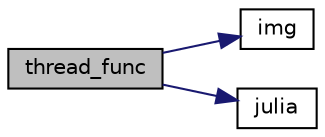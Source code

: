 digraph "thread_func"
{
  edge [fontname="Helvetica",fontsize="10",labelfontname="Helvetica",labelfontsize="10"];
  node [fontname="Helvetica",fontsize="10",shape=record];
  rankdir="LR";
  Node9 [label="thread_func",height=0.2,width=0.4,color="black", fillcolor="grey75", style="filled", fontcolor="black"];
  Node9 -> Node10 [color="midnightblue",fontsize="10",style="solid",fontname="Helvetica"];
  Node10 [label="img",height=0.2,width=0.4,color="black", fillcolor="white", style="filled",URL="$window_8cpp.html#aac9a73c164559910eb07078588fdc8fb",tooltip="image partagé en global pour donner accés a tout les threads "];
  Node9 -> Node11 [color="midnightblue",fontsize="10",style="solid",fontname="Helvetica"];
  Node11 [label="julia",height=0.2,width=0.4,color="black", fillcolor="white", style="filled",URL="$window_8cpp.html#a36fba36a0444e83aab37f2a230faaf51",tooltip="Fonction qui calcul la valeur de chaque pixel à afficher avec l&#39;utilisation de la suite de Julia..."];
}
